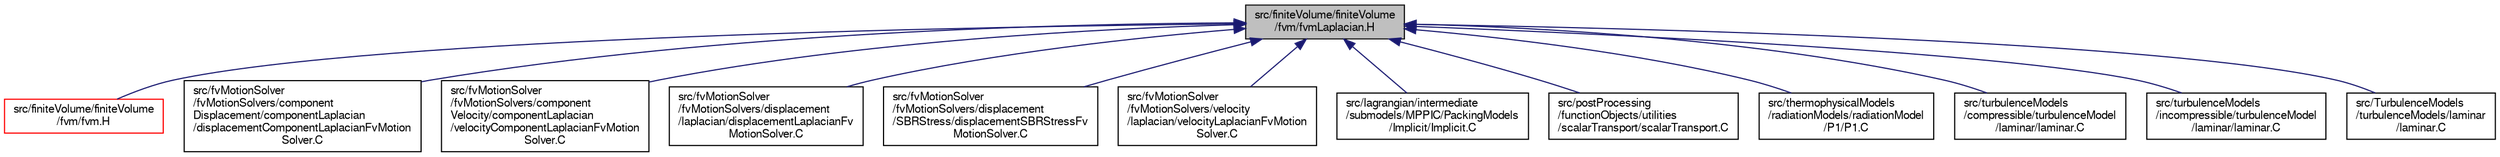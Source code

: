 digraph "src/finiteVolume/finiteVolume/fvm/fvmLaplacian.H"
{
  bgcolor="transparent";
  edge [fontname="FreeSans",fontsize="10",labelfontname="FreeSans",labelfontsize="10"];
  node [fontname="FreeSans",fontsize="10",shape=record];
  Node315 [label="src/finiteVolume/finiteVolume\l/fvm/fvmLaplacian.H",height=0.2,width=0.4,color="black", fillcolor="grey75", style="filled", fontcolor="black"];
  Node315 -> Node316 [dir="back",color="midnightblue",fontsize="10",style="solid",fontname="FreeSans"];
  Node316 [label="src/finiteVolume/finiteVolume\l/fvm/fvm.H",height=0.2,width=0.4,color="red",URL="$a03053.html"];
  Node315 -> Node371 [dir="back",color="midnightblue",fontsize="10",style="solid",fontname="FreeSans"];
  Node371 [label="src/fvMotionSolver\l/fvMotionSolvers/component\lDisplacement/componentLaplacian\l/displacementComponentLaplacianFvMotion\lSolver.C",height=0.2,width=0.4,color="black",URL="$a04367.html"];
  Node315 -> Node372 [dir="back",color="midnightblue",fontsize="10",style="solid",fontname="FreeSans"];
  Node372 [label="src/fvMotionSolver\l/fvMotionSolvers/component\lVelocity/componentLaplacian\l/velocityComponentLaplacianFvMotion\lSolver.C",height=0.2,width=0.4,color="black",URL="$a04373.html"];
  Node315 -> Node373 [dir="back",color="midnightblue",fontsize="10",style="solid",fontname="FreeSans"];
  Node373 [label="src/fvMotionSolver\l/fvMotionSolvers/displacement\l/laplacian/displacementLaplacianFv\lMotionSolver.C",height=0.2,width=0.4,color="black",URL="$a04385.html"];
  Node315 -> Node374 [dir="back",color="midnightblue",fontsize="10",style="solid",fontname="FreeSans"];
  Node374 [label="src/fvMotionSolver\l/fvMotionSolvers/displacement\l/SBRStress/displacementSBRStressFv\lMotionSolver.C",height=0.2,width=0.4,color="black",URL="$a04406.html"];
  Node315 -> Node375 [dir="back",color="midnightblue",fontsize="10",style="solid",fontname="FreeSans"];
  Node375 [label="src/fvMotionSolver\l/fvMotionSolvers/velocity\l/laplacian/velocityLaplacianFvMotion\lSolver.C",height=0.2,width=0.4,color="black",URL="$a04421.html"];
  Node315 -> Node376 [dir="back",color="midnightblue",fontsize="10",style="solid",fontname="FreeSans"];
  Node376 [label="src/lagrangian/intermediate\l/submodels/MPPIC/PackingModels\l/Implicit/Implicit.C",height=0.2,width=0.4,color="black",URL="$a06104.html"];
  Node315 -> Node377 [dir="back",color="midnightblue",fontsize="10",style="solid",fontname="FreeSans"];
  Node377 [label="src/postProcessing\l/functionObjects/utilities\l/scalarTransport/scalarTransport.C",height=0.2,width=0.4,color="black",URL="$a13832.html"];
  Node315 -> Node378 [dir="back",color="midnightblue",fontsize="10",style="solid",fontname="FreeSans"];
  Node378 [label="src/thermophysicalModels\l/radiationModels/radiationModel\l/P1/P1.C",height=0.2,width=0.4,color="black",URL="$a15995.html"];
  Node315 -> Node379 [dir="back",color="midnightblue",fontsize="10",style="solid",fontname="FreeSans"];
  Node379 [label="src/turbulenceModels\l/compressible/turbulenceModel\l/laminar/laminar.C",height=0.2,width=0.4,color="black",URL="$a39173.html"];
  Node315 -> Node380 [dir="back",color="midnightblue",fontsize="10",style="solid",fontname="FreeSans"];
  Node380 [label="src/turbulenceModels\l/incompressible/turbulenceModel\l/laminar/laminar.C",height=0.2,width=0.4,color="black",URL="$a39182.html"];
  Node315 -> Node381 [dir="back",color="midnightblue",fontsize="10",style="solid",fontname="FreeSans"];
  Node381 [label="src/TurbulenceModels\l/turbulenceModels/laminar\l/laminar.C",height=0.2,width=0.4,color="black",URL="$a39185.html"];
}
